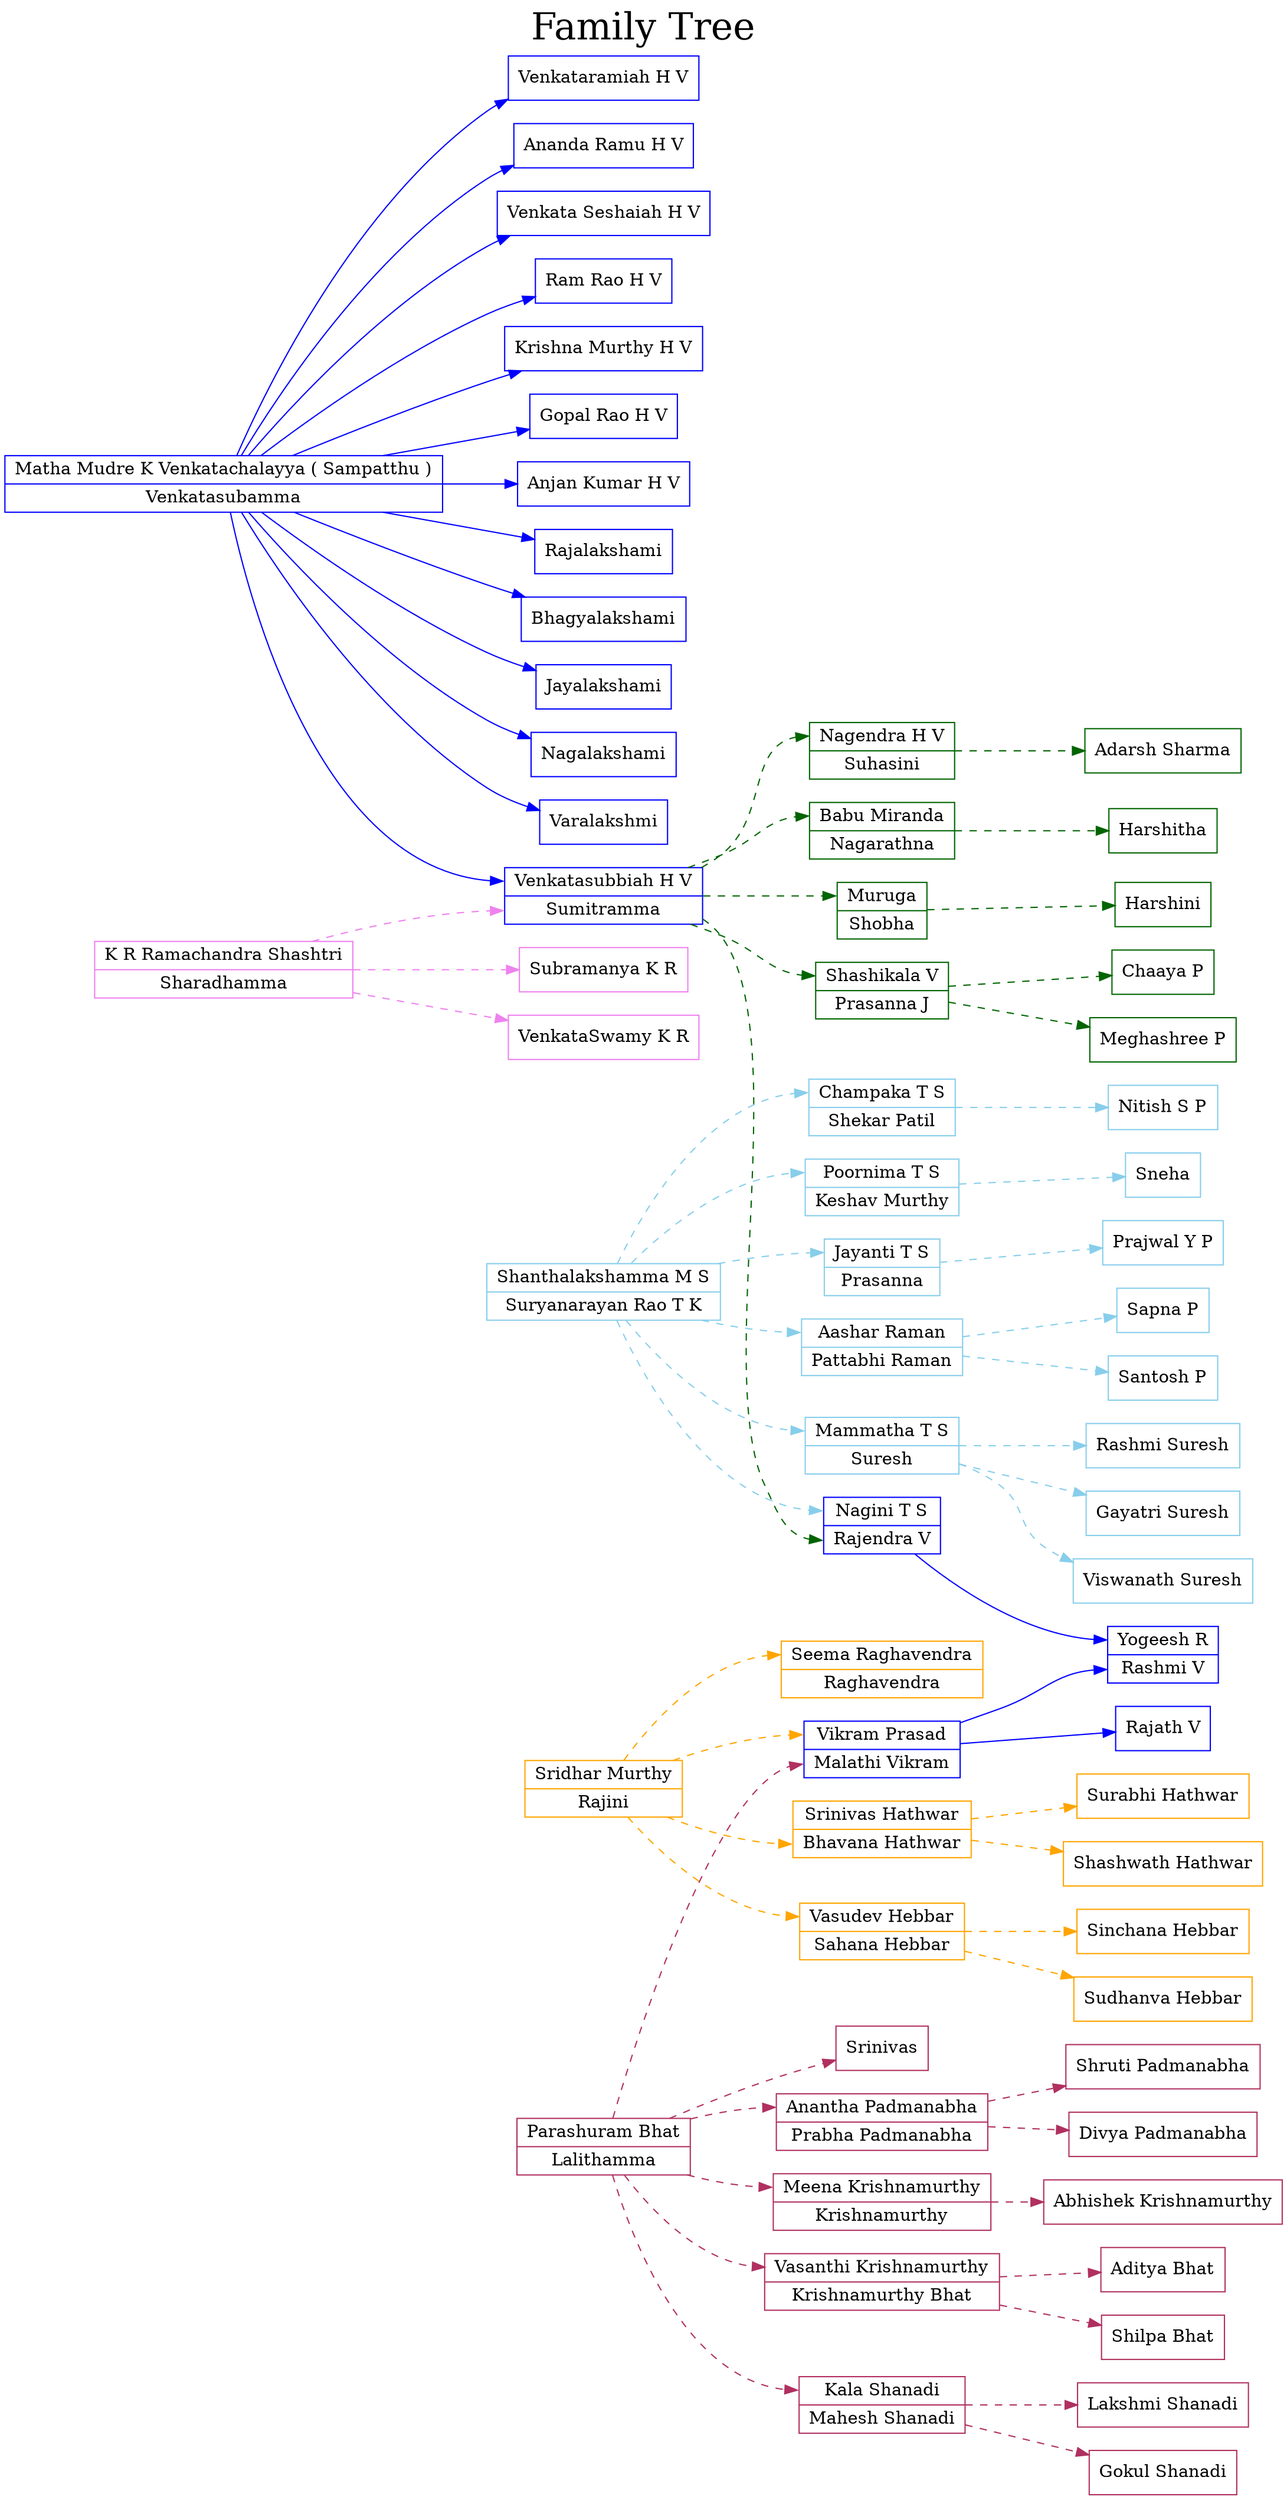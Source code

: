 # dot family_tree.dot -Tpng -Gdpi=300 -o family_tree.png

digraph family_tree {

     graph [label="Family Tree", labelloc=t, fontsize=30];

     rankdir=LR

     node [shape=record, color=Blue];
     edge [shape=record, color=Blue];

	# Own family
     structyogra [label="<yogr> Yogeesh R | <rav> Rashmi V"];

     structnts -> structyogra:yogr;

     structvp -> structyogra:rav;

     structvp -> "Rajath V";

     # Dad's family
     #subgraph cluster_1 {

          # --

          structmmkv [label="<mmkv> Matha Mudre K Venkatachalayya ( Sampatthu ) | <vsu> Venkatasubamma"];

          structmmkv -> structhv:hv;
          structmmkv -> "Venkataramiah H V";
          structmmkv -> "Ananda Ramu H V";
          structmmkv -> "Venkata Seshaiah H V";
          structmmkv -> "Ram Rao H V";
          structmmkv -> "Krishna Murthy H V";
          structmmkv -> "Gopal Rao H V";
          structmmkv -> "Anjan Kumar H V";
          structmmkv -> "Rajalakshami";
          structmmkv -> "Bhagyalakshami";
          structmmkv -> "Jayalakshami";
          structmmkv -> "Nagalakshami";
          structmmkv -> "Varalakshmi";

          # --

          node [shape=record, color=Violet];
          edge [shape=record, color=Violet, style=dashed];

          structkrrs [label="<krrs> K R Ramachandra Shashtri | <shar> Sharadhamma"];

          structkrrs -> structhv:su;
          structkrrs -> "Subramanya K R";
          structkrrs -> "VenkataSwamy K R";

          # --

          node [shape=record, color=DarkGreen];
          edge [shape=record, color=DarkGreen, style=dashed];

          structhv [label="<hv> Venkatasubbiah H V | <su> Sumitramma"];

          structhv -> structhvna:nhv;
          structhv -> structnts:rv;
          structhv -> structhvbabu:babuhv;
          structhv -> structhvmuruga:murugahv;
          structhv -> structhvshashi:shashihv;

          structhvna [label="<nhv> Nagendra H V | <suh> Suhasini"];
          structhvna -> "Adarsh Sharma";

          structhvbabu [label="<babuhv> Babu Miranda | <babunag> Nagarathna"];
          structhvbabu -> "Harshitha";

          structhvmuruga [label="<murugahv> Muruga | <murugashoba> Shobha"];
          structhvmuruga -> "Harshini";

          structhvshashi [label="<shashihv>  Shashikala V | <shashiprasanna> Prasanna J"];   
          structhvshashi -> "Meghashree P";
          structhvshashi -> "Chaaya P";

     #}

     # Mom's family
     #subgraph cluster_2 {

          node [shape=record, color=Skyblue];
          edge [shape=record, color=Skyblue, style=dashed];

          structmss [label="<mss> Shanthalakshamma M S | <tks> Suryanarayan Rao T K"];

          structar [label="<arr> Aashar Raman | <prr> Pattabhi Raman"];
          structmams [label="<mts> Mammatha T S | <sur> Suresh"];
          structnts [label="<nts> Nagini T S | <rv> Rajendra V"];
          structcha [label="<cts> Champaka T S | <sp> Shekar Patil"];
          structjay [label="<jts> Jayanti T S | <pra> Prasanna"];
          structpoor [label="<pts> Poornima T S | <km> Keshav Murthy"];

          structmss -> structar:arr;
          structmss -> structmams:mts;
          structmss -> structnts:nts;
          structmss -> structcha:cts;
          structmss -> structjay:jts;
          structmss -> structpoor:pts;

          structar -> "Santosh P";
          structar -> "Sapna P";

          structmams -> "Rashmi Suresh";
          structmams -> "Gayatri Suresh";
          structmams -> "Viswanath Suresh";

          structcha ->"Nitish S P";

          structjay -> "Prajwal Y P";

          structpoor -> "Sneha";
     #}

     # Wife's Dad's family
     #subgraph cluster_3 {

          node [shape=record, color=Orange];
          edge [shape=record, color=Orange, style=dashed];

          structsmur [label="<smur> Sridhar Murthy | <raj> Rajini"];

          structvp [label="<vkp> Vikram Prasad | <mvp> Malathi Vikram"];
          structvh [label="<vhe> Vasudev Hebbar | <sahh> Sahana Hebbar"];
          structsh [label="<srih> Srinivas Hathwar | <bhaha> Bhavana Hathwar"];
          structsr [label="<semr> Seema Raghavendra | <ragh> Raghavendra"];

          structsmur -> structvp:vkp;
          structsmur -> structvh:vhe;
          structsmur -> structsh:bhaha;
          structsmur -> structsr:semr;

          structvh -> "Sinchana Hebbar";
          structvh -> "Sudhanva Hebbar";

          structsh -> "Surabhi Hathwar";
          structsh -> "Shashwath Hathwar";
     #}

     # Wife's Mom's family
     #subgraph cluster_4 {

          node [shape=record, color=Maroon];
          edge [shape=record, color=Maroon   , style=dashed];

          structpara [label="<parb> Parashuram Bhat | <lali> Lalithamma"];

          structanp [label="<ananp> Anantha Padmanabha | <prabh> Prabha Padmanabha"];
          structmee [label="<meen> Meena Krishnamurthy | <krish> Krishnamurthy"];
          structvas [label="<vasa> Vasanthi Krishnamurthy | <kbhat> Krishnamurthy Bhat"];
          structkal [label="<kala> Kala Shanadi | <mshanadi> Mahesh Shanadi"];
          structsri [label="<srini> Srinivas"];

          structpara -> structvp:mvp;
          structpara -> structanp:ananp;
          structpara -> structmee:meen;
          structpara -> structvas:vasa;
          structpara -> structkal:kala;
          structpara -> structsri:srini;

          structanp -> "Divya Padmanabha";
          structanp -> "Shruti Padmanabha";
         

          structmee -> "Abhishek Krishnamurthy";
         
          structvas -> "Shilpa Bhat";
          structvas -> "Aditya Bhat";

          structkal -> "Gokul Shanadi";
          structkal -> "Lakshmi Shanadi";

     #}

 }